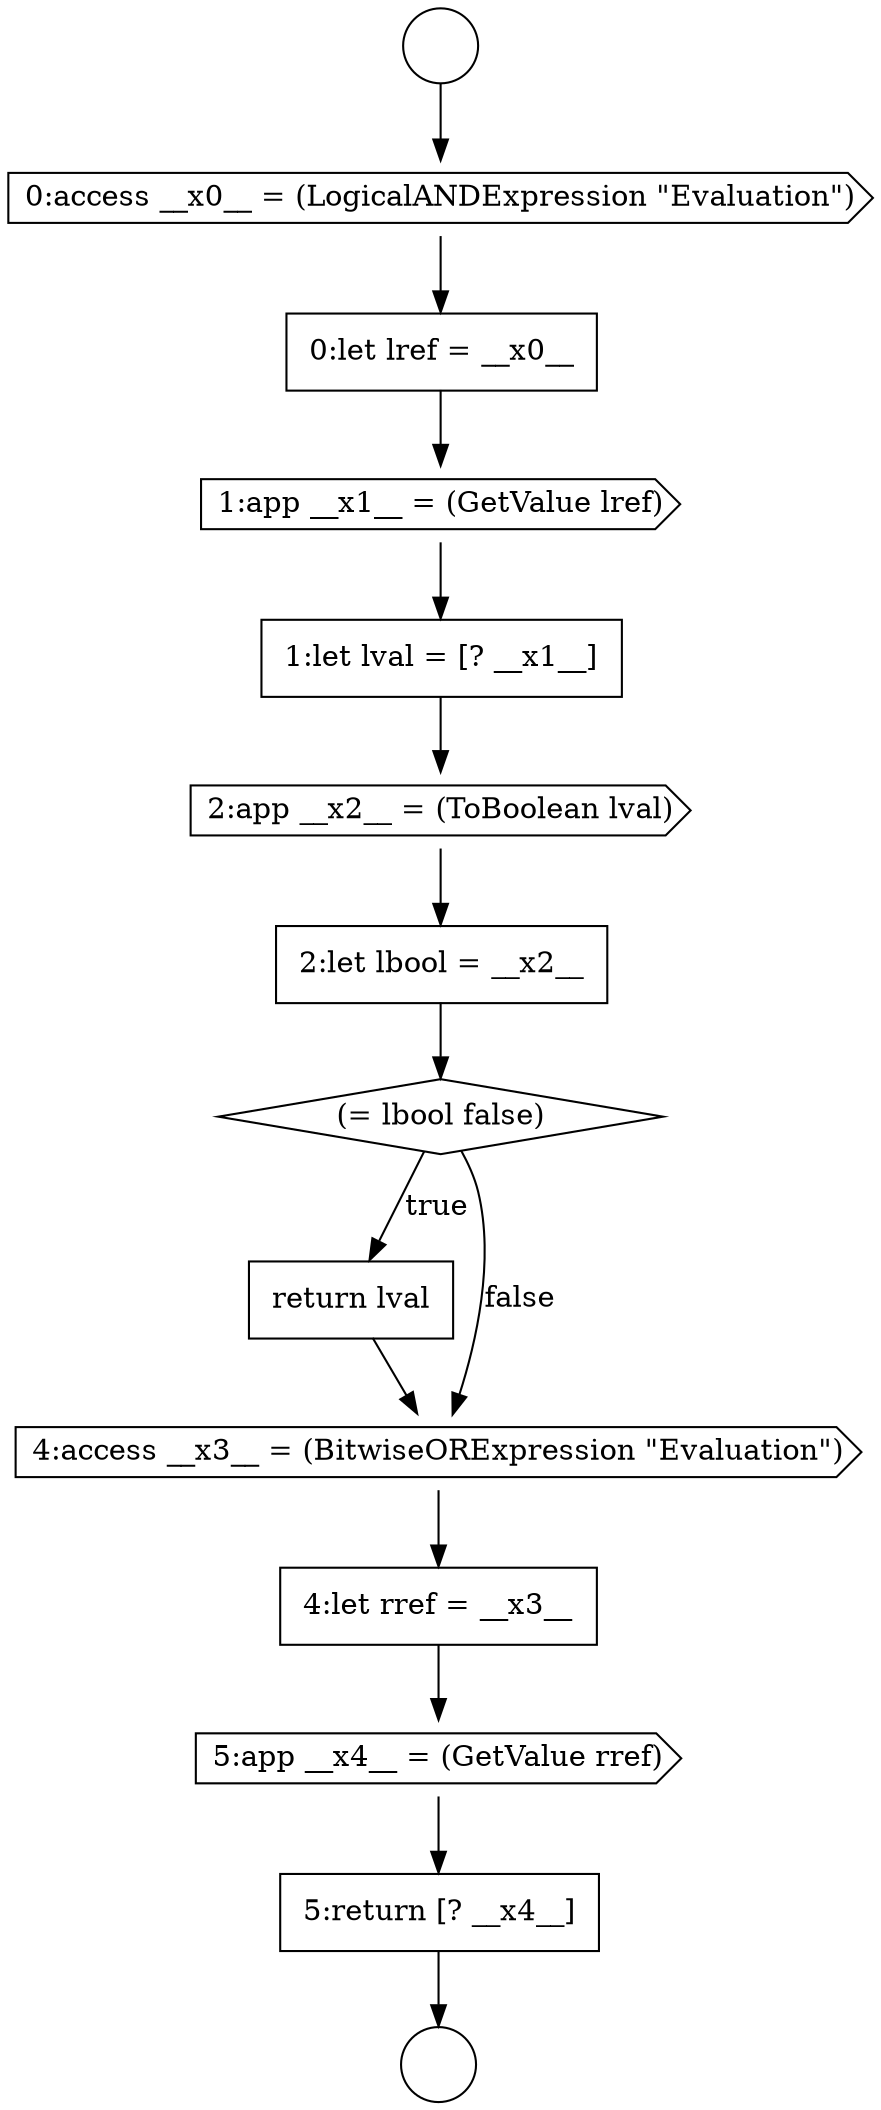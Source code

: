 digraph {
  node4973 [shape=diamond, label=<<font color="black">(= lbool false)</font>> color="black" fillcolor="white" style=filled]
  node4967 [shape=cds, label=<<font color="black">0:access __x0__ = (LogicalANDExpression &quot;Evaluation&quot;)</font>> color="black" fillcolor="white" style=filled]
  node4974 [shape=none, margin=0, label=<<font color="black">
    <table border="0" cellborder="1" cellspacing="0" cellpadding="10">
      <tr><td align="left">return lval</td></tr>
    </table>
  </font>> color="black" fillcolor="white" style=filled]
  node4970 [shape=none, margin=0, label=<<font color="black">
    <table border="0" cellborder="1" cellspacing="0" cellpadding="10">
      <tr><td align="left">1:let lval = [? __x1__]</td></tr>
    </table>
  </font>> color="black" fillcolor="white" style=filled]
  node4966 [shape=circle label=" " color="black" fillcolor="white" style=filled]
  node4975 [shape=cds, label=<<font color="black">4:access __x3__ = (BitwiseORExpression &quot;Evaluation&quot;)</font>> color="black" fillcolor="white" style=filled]
  node4978 [shape=none, margin=0, label=<<font color="black">
    <table border="0" cellborder="1" cellspacing="0" cellpadding="10">
      <tr><td align="left">5:return [? __x4__]</td></tr>
    </table>
  </font>> color="black" fillcolor="white" style=filled]
  node4965 [shape=circle label=" " color="black" fillcolor="white" style=filled]
  node4971 [shape=cds, label=<<font color="black">2:app __x2__ = (ToBoolean lval)</font>> color="black" fillcolor="white" style=filled]
  node4976 [shape=none, margin=0, label=<<font color="black">
    <table border="0" cellborder="1" cellspacing="0" cellpadding="10">
      <tr><td align="left">4:let rref = __x3__</td></tr>
    </table>
  </font>> color="black" fillcolor="white" style=filled]
  node4969 [shape=cds, label=<<font color="black">1:app __x1__ = (GetValue lref)</font>> color="black" fillcolor="white" style=filled]
  node4968 [shape=none, margin=0, label=<<font color="black">
    <table border="0" cellborder="1" cellspacing="0" cellpadding="10">
      <tr><td align="left">0:let lref = __x0__</td></tr>
    </table>
  </font>> color="black" fillcolor="white" style=filled]
  node4972 [shape=none, margin=0, label=<<font color="black">
    <table border="0" cellborder="1" cellspacing="0" cellpadding="10">
      <tr><td align="left">2:let lbool = __x2__</td></tr>
    </table>
  </font>> color="black" fillcolor="white" style=filled]
  node4977 [shape=cds, label=<<font color="black">5:app __x4__ = (GetValue rref)</font>> color="black" fillcolor="white" style=filled]
  node4969 -> node4970 [ color="black"]
  node4978 -> node4966 [ color="black"]
  node4974 -> node4975 [ color="black"]
  node4965 -> node4967 [ color="black"]
  node4971 -> node4972 [ color="black"]
  node4968 -> node4969 [ color="black"]
  node4973 -> node4974 [label=<<font color="black">true</font>> color="black"]
  node4973 -> node4975 [label=<<font color="black">false</font>> color="black"]
  node4967 -> node4968 [ color="black"]
  node4977 -> node4978 [ color="black"]
  node4976 -> node4977 [ color="black"]
  node4970 -> node4971 [ color="black"]
  node4972 -> node4973 [ color="black"]
  node4975 -> node4976 [ color="black"]
}
